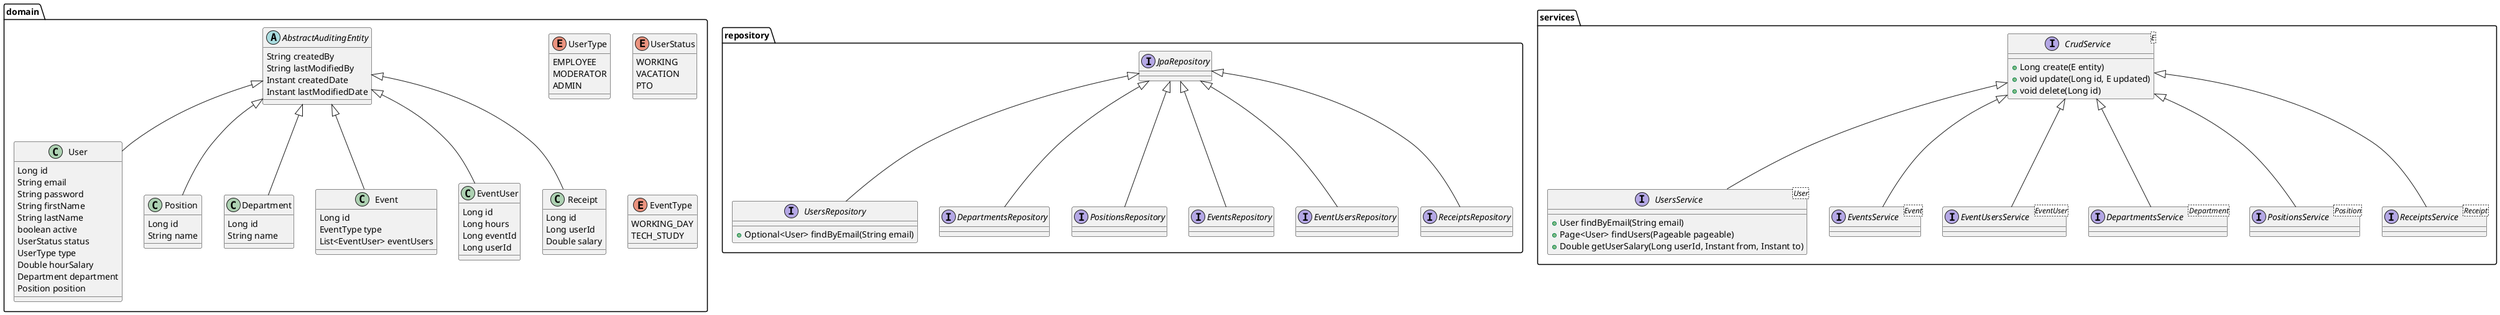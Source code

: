 @startuml

package domain {
    abstract class AbstractAuditingEntity {
    String createdBy
    String lastModifiedBy
    Instant createdDate
    Instant lastModifiedDate
    }

    class User extends AbstractAuditingEntity {
    Long id
    String email
    String password
    String firstName
    String lastName
    boolean active
    UserStatus status
    UserType type
    Double hourSalary
    Department department
    Position position
    }

    class Position extends AbstractAuditingEntity {
    Long id
    String name
    }

    class Department extends AbstractAuditingEntity {
    Long id
    String name
    }

    enum UserType {
    EMPLOYEE
    MODERATOR
    ADMIN
    }

    enum UserStatus {
    WORKING
    VACATION
    PTO
    }

    class Event extends AbstractAuditingEntity {
    Long id
    EventType type
    List<EventUser> eventUsers
    }

    class EventUser extends AbstractAuditingEntity {
    Long id
    Long hours
    Long eventId
    Long userId
    }

    enum EventType {
    WORKING_DAY
    TECH_STUDY
    }

    class Receipt extends AbstractAuditingEntity {
    Long id
    Long userId
    Double salary
    }
}

package repository {
    interface UsersRepository extends JpaRepository {
    + Optional<User> findByEmail(String email)
    }
    interface DepartmentsRepository extends JpaRepository
    interface PositionsRepository extends JpaRepository
    interface EventsRepository extends JpaRepository
    interface EventUsersRepository extends JpaRepository
    interface ReceiptsRepository extends JpaRepository
}

package services {
    interface CrudService<E> {
        + Long create(E entity)
        + void update(Long id, E updated)
        + void delete(Long id)
    }

    interface UsersService<User> extends CrudService {
        + User findByEmail(String email)
        + Page<User> findUsers(Pageable pageable)
        + Double getUserSalary(Long userId, Instant from, Instant to)
    }

    interface EventsService<Event> extends CrudService
    interface EventUsersService<EventUser> extends CrudService
    interface DepartmentsService<Department> extends CrudService
    interface PositionsService<Position> extends CrudService
    interface ReceiptsService<Receipt> extends CrudService

@enduml
